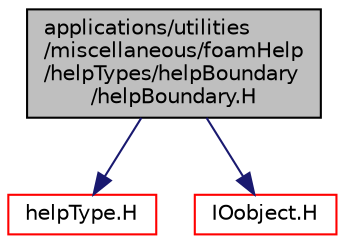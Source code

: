 digraph "applications/utilities/miscellaneous/foamHelp/helpTypes/helpBoundary/helpBoundary.H"
{
  bgcolor="transparent";
  edge [fontname="Helvetica",fontsize="10",labelfontname="Helvetica",labelfontsize="10"];
  node [fontname="Helvetica",fontsize="10",shape=record];
  Node0 [label="applications/utilities\l/miscellaneous/foamHelp\l/helpTypes/helpBoundary\l/helpBoundary.H",height=0.2,width=0.4,color="black", fillcolor="grey75", style="filled", fontcolor="black"];
  Node0 -> Node1 [color="midnightblue",fontsize="10",style="solid",fontname="Helvetica"];
  Node1 [label="helpType.H",height=0.2,width=0.4,color="red",URL="$a19154.html"];
  Node0 -> Node109 [color="midnightblue",fontsize="10",style="solid",fontname="Helvetica"];
  Node109 [label="IOobject.H",height=0.2,width=0.4,color="red",URL="$a09713.html"];
}
